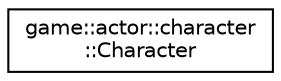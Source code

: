digraph "クラス階層図"
{
 // LATEX_PDF_SIZE
  edge [fontname="Helvetica",fontsize="10",labelfontname="Helvetica",labelfontsize="10"];
  node [fontname="Helvetica",fontsize="10",shape=record];
  rankdir="LR";
  Node0 [label="game::actor::character\l::Character",height=0.2,width=0.4,color="black", fillcolor="white", style="filled",URL="$classgame_1_1actor_1_1character_1_1_character.html",tooltip=" "];
}

